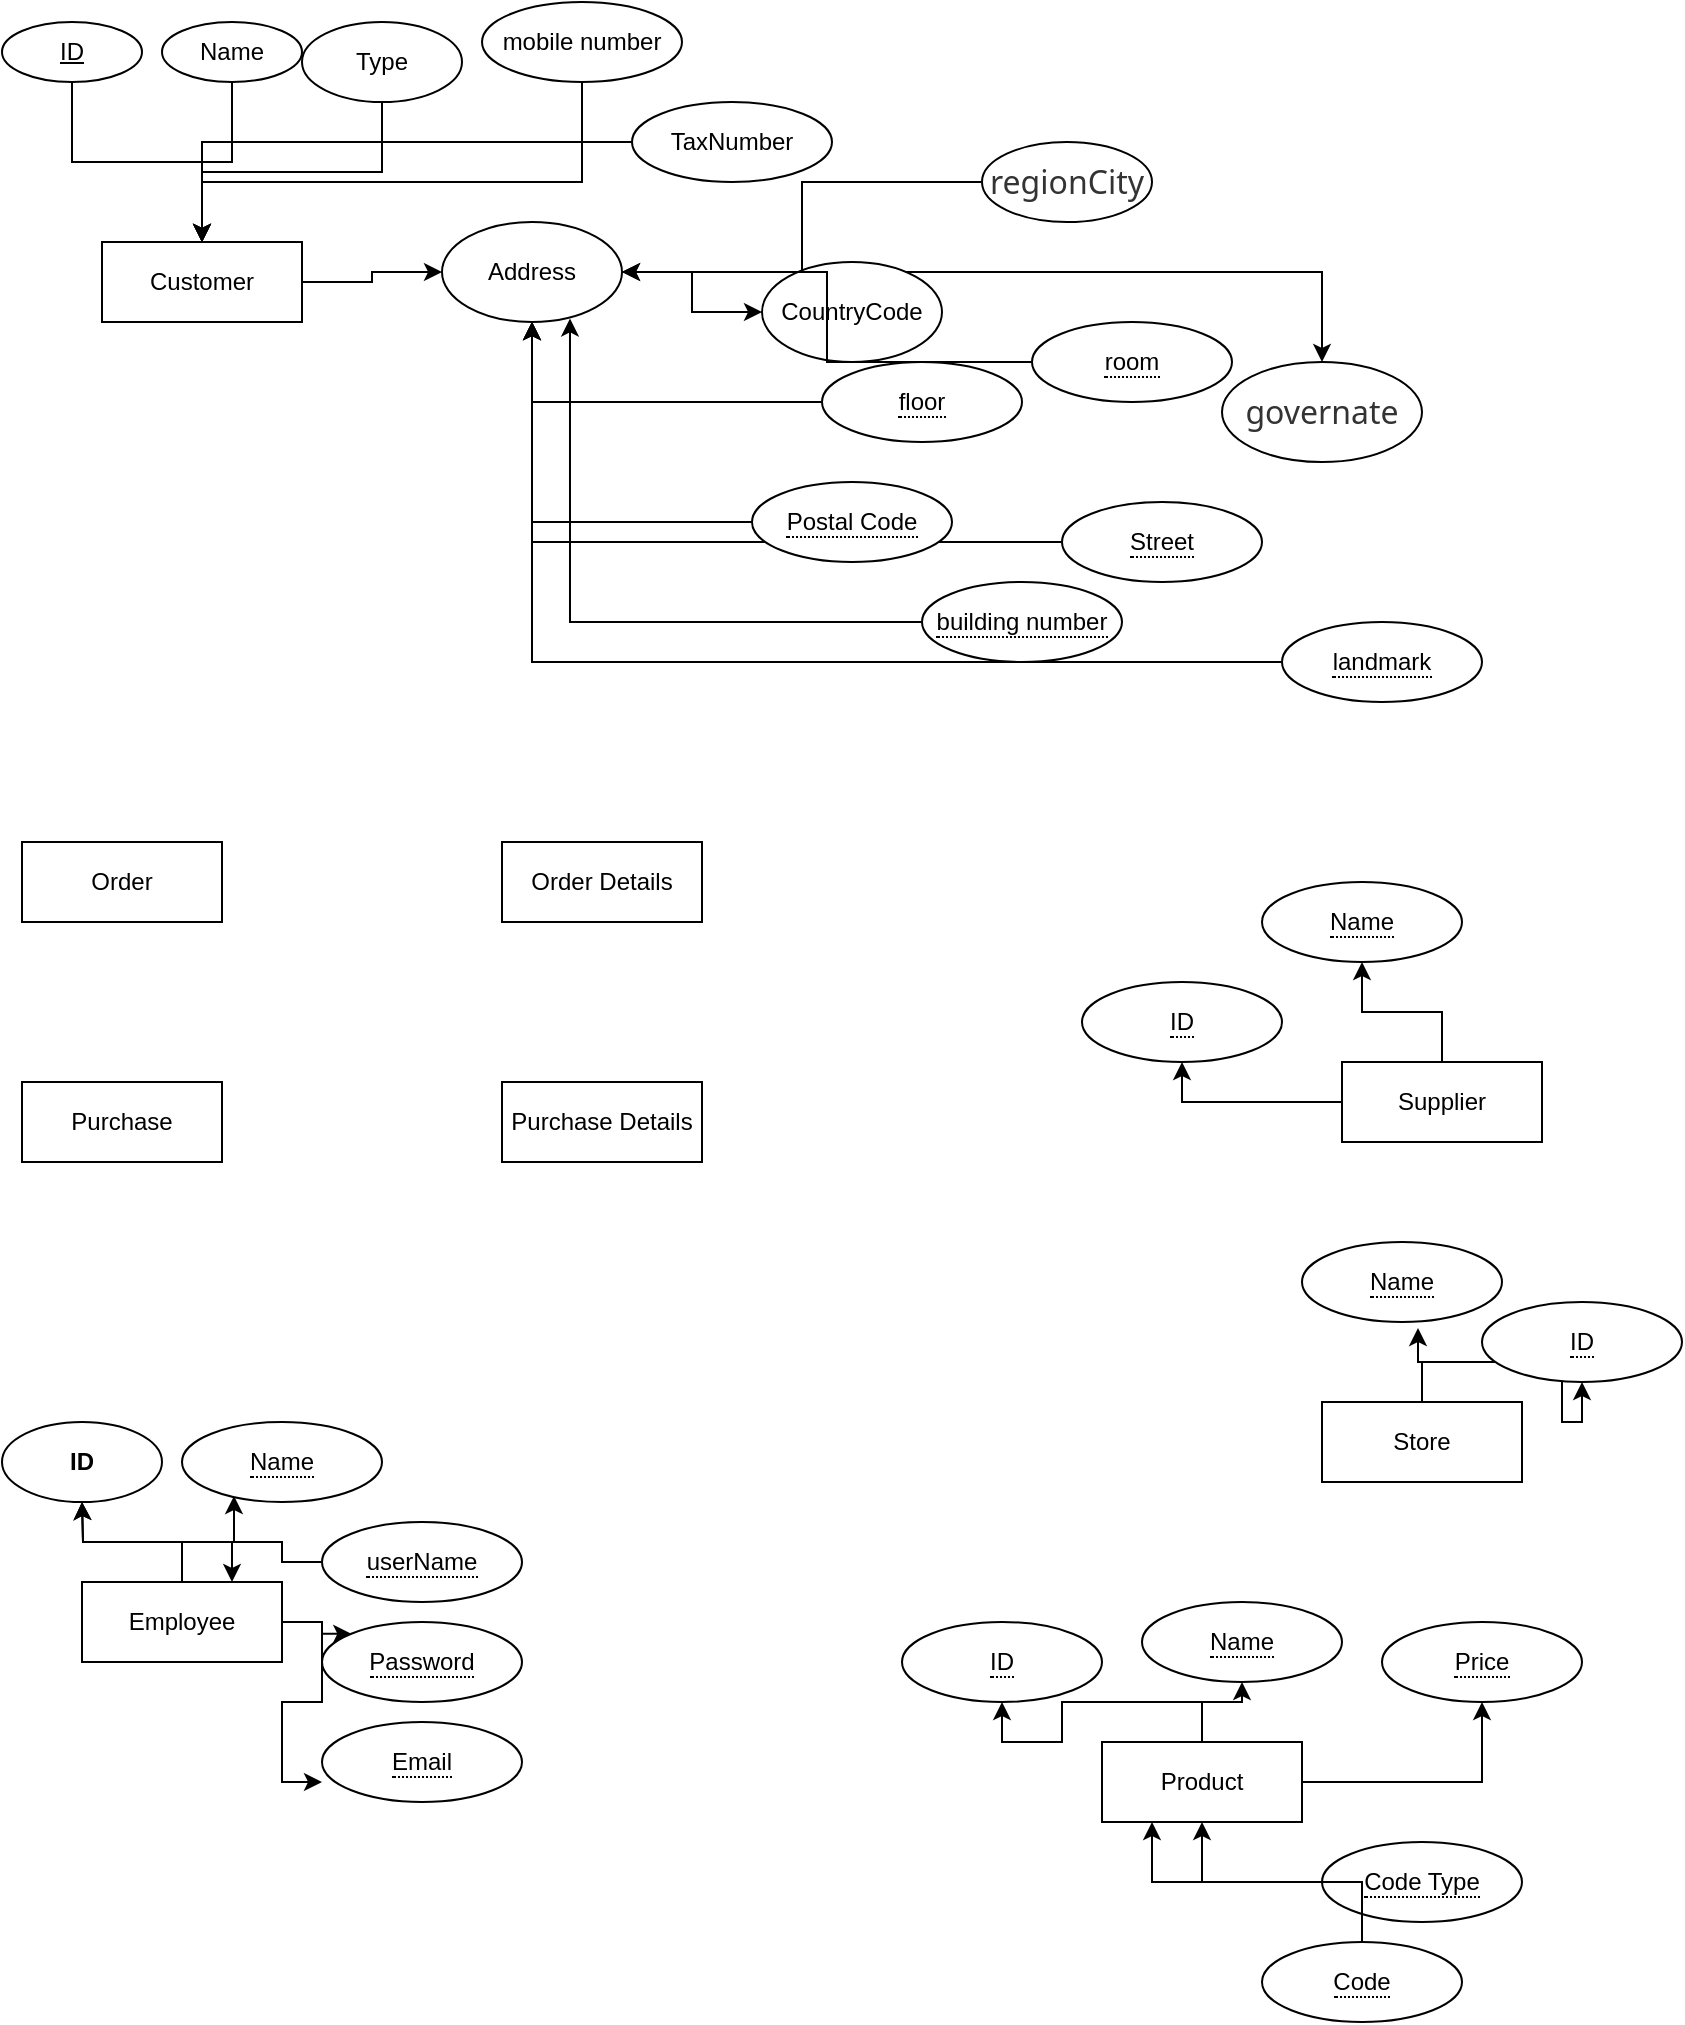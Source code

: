 <mxfile version="20.0.1" type="github">
  <diagram id="R2lEEEUBdFMjLlhIrx00" name="Page-1">
    <mxGraphModel dx="1038" dy="547" grid="1" gridSize="10" guides="1" tooltips="1" connect="1" arrows="1" fold="1" page="1" pageScale="1" pageWidth="850" pageHeight="1100" math="0" shadow="0" extFonts="Permanent Marker^https://fonts.googleapis.com/css?family=Permanent+Marker">
      <root>
        <mxCell id="0" />
        <mxCell id="1" parent="0" />
        <mxCell id="FTFGuDRBSK8k1Kst_V28-25" value="" style="edgeStyle=orthogonalEdgeStyle;rounded=0;orthogonalLoop=1;jettySize=auto;html=1;" edge="1" parent="1" source="FTFGuDRBSK8k1Kst_V28-2" target="FTFGuDRBSK8k1Kst_V28-24">
          <mxGeometry relative="1" as="geometry" />
        </mxCell>
        <mxCell id="FTFGuDRBSK8k1Kst_V28-2" value="Customer" style="whiteSpace=wrap;html=1;align=center;" vertex="1" parent="1">
          <mxGeometry x="60" y="140" width="100" height="40" as="geometry" />
        </mxCell>
        <mxCell id="FTFGuDRBSK8k1Kst_V28-16" value="" style="edgeStyle=orthogonalEdgeStyle;rounded=0;orthogonalLoop=1;jettySize=auto;html=1;" edge="1" parent="1" source="FTFGuDRBSK8k1Kst_V28-3" target="FTFGuDRBSK8k1Kst_V28-2">
          <mxGeometry relative="1" as="geometry" />
        </mxCell>
        <mxCell id="FTFGuDRBSK8k1Kst_V28-3" value="&lt;u&gt;ID&lt;/u&gt;" style="ellipse;whiteSpace=wrap;html=1;" vertex="1" parent="1">
          <mxGeometry x="10" y="30" width="70" height="30" as="geometry" />
        </mxCell>
        <mxCell id="FTFGuDRBSK8k1Kst_V28-17" value="" style="edgeStyle=orthogonalEdgeStyle;rounded=0;orthogonalLoop=1;jettySize=auto;html=1;" edge="1" parent="1" source="FTFGuDRBSK8k1Kst_V28-5" target="FTFGuDRBSK8k1Kst_V28-2">
          <mxGeometry relative="1" as="geometry" />
        </mxCell>
        <mxCell id="FTFGuDRBSK8k1Kst_V28-5" value="Name" style="ellipse;whiteSpace=wrap;html=1;" vertex="1" parent="1">
          <mxGeometry x="90" y="30" width="70" height="30" as="geometry" />
        </mxCell>
        <mxCell id="FTFGuDRBSK8k1Kst_V28-19" value="" style="edgeStyle=orthogonalEdgeStyle;rounded=0;orthogonalLoop=1;jettySize=auto;html=1;" edge="1" parent="1" source="FTFGuDRBSK8k1Kst_V28-13" target="FTFGuDRBSK8k1Kst_V28-2">
          <mxGeometry relative="1" as="geometry" />
        </mxCell>
        <mxCell id="FTFGuDRBSK8k1Kst_V28-13" value="Type" style="ellipse;whiteSpace=wrap;html=1;align=center;" vertex="1" parent="1">
          <mxGeometry x="160" y="30" width="80" height="40" as="geometry" />
        </mxCell>
        <mxCell id="FTFGuDRBSK8k1Kst_V28-20" value="" style="edgeStyle=orthogonalEdgeStyle;rounded=0;orthogonalLoop=1;jettySize=auto;html=1;" edge="1" parent="1" source="FTFGuDRBSK8k1Kst_V28-14" target="FTFGuDRBSK8k1Kst_V28-2">
          <mxGeometry relative="1" as="geometry">
            <Array as="points">
              <mxPoint x="300" y="110" />
              <mxPoint x="110" y="110" />
            </Array>
          </mxGeometry>
        </mxCell>
        <mxCell id="FTFGuDRBSK8k1Kst_V28-14" value="mobile number" style="ellipse;whiteSpace=wrap;html=1;align=center;" vertex="1" parent="1">
          <mxGeometry x="250" y="20" width="100" height="40" as="geometry" />
        </mxCell>
        <mxCell id="FTFGuDRBSK8k1Kst_V28-21" value="" style="edgeStyle=orthogonalEdgeStyle;rounded=0;orthogonalLoop=1;jettySize=auto;html=1;" edge="1" parent="1" source="FTFGuDRBSK8k1Kst_V28-15" target="FTFGuDRBSK8k1Kst_V28-2">
          <mxGeometry relative="1" as="geometry" />
        </mxCell>
        <mxCell id="FTFGuDRBSK8k1Kst_V28-15" value="TaxNumber" style="ellipse;whiteSpace=wrap;html=1;align=center;" vertex="1" parent="1">
          <mxGeometry x="325" y="70" width="100" height="40" as="geometry" />
        </mxCell>
        <mxCell id="FTFGuDRBSK8k1Kst_V28-45" value="" style="edgeStyle=orthogonalEdgeStyle;rounded=0;orthogonalLoop=1;jettySize=auto;html=1;" edge="1" parent="1" source="FTFGuDRBSK8k1Kst_V28-23">
          <mxGeometry relative="1" as="geometry">
            <mxPoint x="50" y="770" as="targetPoint" />
          </mxGeometry>
        </mxCell>
        <mxCell id="FTFGuDRBSK8k1Kst_V28-46" value="" style="edgeStyle=orthogonalEdgeStyle;rounded=0;orthogonalLoop=1;jettySize=auto;html=1;" edge="1" parent="1" source="FTFGuDRBSK8k1Kst_V28-23">
          <mxGeometry relative="1" as="geometry">
            <mxPoint x="50" y="770" as="targetPoint" />
          </mxGeometry>
        </mxCell>
        <mxCell id="FTFGuDRBSK8k1Kst_V28-51" style="edgeStyle=orthogonalEdgeStyle;rounded=0;orthogonalLoop=1;jettySize=auto;html=1;entryX=0.26;entryY=0.925;entryDx=0;entryDy=0;entryPerimeter=0;" edge="1" parent="1" source="FTFGuDRBSK8k1Kst_V28-23" target="FTFGuDRBSK8k1Kst_V28-47">
          <mxGeometry relative="1" as="geometry" />
        </mxCell>
        <mxCell id="FTFGuDRBSK8k1Kst_V28-53" style="edgeStyle=orthogonalEdgeStyle;rounded=0;orthogonalLoop=1;jettySize=auto;html=1;entryX=0;entryY=0;entryDx=0;entryDy=0;" edge="1" parent="1" source="FTFGuDRBSK8k1Kst_V28-23" target="FTFGuDRBSK8k1Kst_V28-49">
          <mxGeometry relative="1" as="geometry" />
        </mxCell>
        <mxCell id="FTFGuDRBSK8k1Kst_V28-54" style="edgeStyle=orthogonalEdgeStyle;rounded=0;orthogonalLoop=1;jettySize=auto;html=1;entryX=0;entryY=0.75;entryDx=0;entryDy=0;entryPerimeter=0;" edge="1" parent="1" source="FTFGuDRBSK8k1Kst_V28-23" target="FTFGuDRBSK8k1Kst_V28-50">
          <mxGeometry relative="1" as="geometry" />
        </mxCell>
        <mxCell id="FTFGuDRBSK8k1Kst_V28-23" value="Employee" style="whiteSpace=wrap;html=1;align=center;" vertex="1" parent="1">
          <mxGeometry x="50" y="810" width="100" height="40" as="geometry" />
        </mxCell>
        <mxCell id="FTFGuDRBSK8k1Kst_V28-27" value="" style="edgeStyle=orthogonalEdgeStyle;rounded=0;orthogonalLoop=1;jettySize=auto;html=1;" edge="1" parent="1" source="FTFGuDRBSK8k1Kst_V28-24" target="FTFGuDRBSK8k1Kst_V28-26">
          <mxGeometry relative="1" as="geometry" />
        </mxCell>
        <mxCell id="FTFGuDRBSK8k1Kst_V28-29" value="" style="edgeStyle=orthogonalEdgeStyle;rounded=0;orthogonalLoop=1;jettySize=auto;html=1;" edge="1" parent="1" source="FTFGuDRBSK8k1Kst_V28-24" target="FTFGuDRBSK8k1Kst_V28-28">
          <mxGeometry relative="1" as="geometry" />
        </mxCell>
        <mxCell id="FTFGuDRBSK8k1Kst_V28-24" value="Address" style="ellipse;whiteSpace=wrap;html=1;" vertex="1" parent="1">
          <mxGeometry x="230" y="130" width="90" height="50" as="geometry" />
        </mxCell>
        <mxCell id="FTFGuDRBSK8k1Kst_V28-26" value="CountryCode" style="ellipse;whiteSpace=wrap;html=1;" vertex="1" parent="1">
          <mxGeometry x="390" y="150" width="90" height="50" as="geometry" />
        </mxCell>
        <mxCell id="FTFGuDRBSK8k1Kst_V28-28" value="&lt;span style=&quot;color: rgb(51, 51, 51); font-family: &amp;quot;Noto Sans&amp;quot;, sans-serif; font-size: 16px; text-align: left;&quot;&gt;governate&lt;/span&gt;" style="ellipse;whiteSpace=wrap;html=1;" vertex="1" parent="1">
          <mxGeometry x="620" y="200" width="100" height="50" as="geometry" />
        </mxCell>
        <mxCell id="FTFGuDRBSK8k1Kst_V28-40" style="edgeStyle=orthogonalEdgeStyle;rounded=0;orthogonalLoop=1;jettySize=auto;html=1;" edge="1" parent="1" source="FTFGuDRBSK8k1Kst_V28-30" target="FTFGuDRBSK8k1Kst_V28-24">
          <mxGeometry relative="1" as="geometry" />
        </mxCell>
        <mxCell id="FTFGuDRBSK8k1Kst_V28-30" value="&lt;span style=&quot;color: rgb(51, 51, 51); font-family: &amp;quot;Noto Sans&amp;quot;, sans-serif; font-size: 16px; text-align: left;&quot;&gt;regionCity&lt;/span&gt;" style="ellipse;whiteSpace=wrap;html=1;align=center;" vertex="1" parent="1">
          <mxGeometry x="500" y="90" width="85" height="40" as="geometry" />
        </mxCell>
        <mxCell id="FTFGuDRBSK8k1Kst_V28-39" style="edgeStyle=orthogonalEdgeStyle;rounded=0;orthogonalLoop=1;jettySize=auto;html=1;" edge="1" parent="1" source="FTFGuDRBSK8k1Kst_V28-31" target="FTFGuDRBSK8k1Kst_V28-24">
          <mxGeometry relative="1" as="geometry" />
        </mxCell>
        <mxCell id="FTFGuDRBSK8k1Kst_V28-31" value="&lt;span style=&quot;border-bottom: 1px dotted&quot;&gt;Street&lt;/span&gt;" style="ellipse;whiteSpace=wrap;html=1;align=center;" vertex="1" parent="1">
          <mxGeometry x="540" y="270" width="100" height="40" as="geometry" />
        </mxCell>
        <mxCell id="FTFGuDRBSK8k1Kst_V28-41" style="edgeStyle=orthogonalEdgeStyle;rounded=0;orthogonalLoop=1;jettySize=auto;html=1;entryX=0.711;entryY=0.964;entryDx=0;entryDy=0;entryPerimeter=0;" edge="1" parent="1" source="FTFGuDRBSK8k1Kst_V28-32" target="FTFGuDRBSK8k1Kst_V28-24">
          <mxGeometry relative="1" as="geometry" />
        </mxCell>
        <mxCell id="FTFGuDRBSK8k1Kst_V28-32" value="&lt;span style=&quot;border-bottom: 1px dotted&quot;&gt;building number&lt;/span&gt;" style="ellipse;whiteSpace=wrap;html=1;align=center;" vertex="1" parent="1">
          <mxGeometry x="470" y="310" width="100" height="40" as="geometry" />
        </mxCell>
        <mxCell id="FTFGuDRBSK8k1Kst_V28-37" value="" style="edgeStyle=orthogonalEdgeStyle;rounded=0;orthogonalLoop=1;jettySize=auto;html=1;" edge="1" parent="1" source="FTFGuDRBSK8k1Kst_V28-33" target="FTFGuDRBSK8k1Kst_V28-24">
          <mxGeometry relative="1" as="geometry" />
        </mxCell>
        <mxCell id="FTFGuDRBSK8k1Kst_V28-33" value="&lt;span style=&quot;border-bottom: 1px dotted&quot;&gt;Postal Code&lt;/span&gt;" style="ellipse;whiteSpace=wrap;html=1;align=center;" vertex="1" parent="1">
          <mxGeometry x="385" y="260" width="100" height="40" as="geometry" />
        </mxCell>
        <mxCell id="FTFGuDRBSK8k1Kst_V28-38" value="" style="edgeStyle=orthogonalEdgeStyle;rounded=0;orthogonalLoop=1;jettySize=auto;html=1;" edge="1" parent="1" source="FTFGuDRBSK8k1Kst_V28-34" target="FTFGuDRBSK8k1Kst_V28-24">
          <mxGeometry relative="1" as="geometry" />
        </mxCell>
        <mxCell id="FTFGuDRBSK8k1Kst_V28-34" value="&lt;span style=&quot;border-bottom: 1px dotted&quot;&gt;floor&lt;/span&gt;" style="ellipse;whiteSpace=wrap;html=1;align=center;" vertex="1" parent="1">
          <mxGeometry x="420" y="200" width="100" height="40" as="geometry" />
        </mxCell>
        <mxCell id="FTFGuDRBSK8k1Kst_V28-42" style="edgeStyle=orthogonalEdgeStyle;rounded=0;orthogonalLoop=1;jettySize=auto;html=1;" edge="1" parent="1" source="FTFGuDRBSK8k1Kst_V28-35" target="FTFGuDRBSK8k1Kst_V28-24">
          <mxGeometry relative="1" as="geometry" />
        </mxCell>
        <mxCell id="FTFGuDRBSK8k1Kst_V28-35" value="&lt;span style=&quot;border-bottom: 1px dotted&quot;&gt;room&lt;/span&gt;" style="ellipse;whiteSpace=wrap;html=1;align=center;strokeColor=default;" vertex="1" parent="1">
          <mxGeometry x="525" y="180" width="100" height="40" as="geometry" />
        </mxCell>
        <mxCell id="FTFGuDRBSK8k1Kst_V28-43" style="edgeStyle=orthogonalEdgeStyle;rounded=0;orthogonalLoop=1;jettySize=auto;html=1;" edge="1" parent="1" source="FTFGuDRBSK8k1Kst_V28-36" target="FTFGuDRBSK8k1Kst_V28-24">
          <mxGeometry relative="1" as="geometry" />
        </mxCell>
        <mxCell id="FTFGuDRBSK8k1Kst_V28-36" value="&lt;span style=&quot;border-bottom: 1px dotted&quot;&gt;landmark&lt;/span&gt;" style="ellipse;whiteSpace=wrap;html=1;align=center;" vertex="1" parent="1">
          <mxGeometry x="650" y="330" width="100" height="40" as="geometry" />
        </mxCell>
        <mxCell id="FTFGuDRBSK8k1Kst_V28-44" value="&lt;b&gt;ID&lt;/b&gt;" style="ellipse;whiteSpace=wrap;html=1;" vertex="1" parent="1">
          <mxGeometry x="10" y="730" width="80" height="40" as="geometry" />
        </mxCell>
        <mxCell id="FTFGuDRBSK8k1Kst_V28-47" value="&lt;span style=&quot;border-bottom: 1px dotted&quot;&gt;Name&lt;/span&gt;" style="ellipse;whiteSpace=wrap;html=1;align=center;strokeColor=default;" vertex="1" parent="1">
          <mxGeometry x="100" y="730" width="100" height="40" as="geometry" />
        </mxCell>
        <mxCell id="FTFGuDRBSK8k1Kst_V28-52" style="edgeStyle=orthogonalEdgeStyle;rounded=0;orthogonalLoop=1;jettySize=auto;html=1;entryX=0.75;entryY=0;entryDx=0;entryDy=0;" edge="1" parent="1" source="FTFGuDRBSK8k1Kst_V28-48" target="FTFGuDRBSK8k1Kst_V28-23">
          <mxGeometry relative="1" as="geometry" />
        </mxCell>
        <mxCell id="FTFGuDRBSK8k1Kst_V28-48" value="&lt;span style=&quot;border-bottom: 1px dotted&quot;&gt;userName&lt;/span&gt;" style="ellipse;whiteSpace=wrap;html=1;align=center;strokeColor=default;" vertex="1" parent="1">
          <mxGeometry x="170" y="780" width="100" height="40" as="geometry" />
        </mxCell>
        <mxCell id="FTFGuDRBSK8k1Kst_V28-49" value="&lt;span style=&quot;border-bottom: 1px dotted&quot;&gt;Password&lt;/span&gt;" style="ellipse;whiteSpace=wrap;html=1;align=center;strokeColor=default;" vertex="1" parent="1">
          <mxGeometry x="170" y="830" width="100" height="40" as="geometry" />
        </mxCell>
        <mxCell id="FTFGuDRBSK8k1Kst_V28-50" value="&lt;span style=&quot;border-bottom: 1px dotted&quot;&gt;Email&lt;/span&gt;" style="ellipse;whiteSpace=wrap;html=1;align=center;strokeColor=default;" vertex="1" parent="1">
          <mxGeometry x="170" y="880" width="100" height="40" as="geometry" />
        </mxCell>
        <mxCell id="FTFGuDRBSK8k1Kst_V28-58" style="edgeStyle=orthogonalEdgeStyle;rounded=0;orthogonalLoop=1;jettySize=auto;html=1;entryX=0.5;entryY=1;entryDx=0;entryDy=0;" edge="1" parent="1" source="FTFGuDRBSK8k1Kst_V28-55" target="FTFGuDRBSK8k1Kst_V28-56">
          <mxGeometry relative="1" as="geometry" />
        </mxCell>
        <mxCell id="FTFGuDRBSK8k1Kst_V28-59" style="edgeStyle=orthogonalEdgeStyle;rounded=0;orthogonalLoop=1;jettySize=auto;html=1;entryX=0.5;entryY=1;entryDx=0;entryDy=0;" edge="1" parent="1" source="FTFGuDRBSK8k1Kst_V28-55" target="FTFGuDRBSK8k1Kst_V28-57">
          <mxGeometry relative="1" as="geometry" />
        </mxCell>
        <mxCell id="FTFGuDRBSK8k1Kst_V28-55" value="Supplier" style="whiteSpace=wrap;html=1;align=center;strokeColor=default;" vertex="1" parent="1">
          <mxGeometry x="680" y="550" width="100" height="40" as="geometry" />
        </mxCell>
        <mxCell id="FTFGuDRBSK8k1Kst_V28-56" value="&lt;span style=&quot;border-bottom: 1px dotted&quot;&gt;ID&lt;/span&gt;" style="ellipse;whiteSpace=wrap;html=1;align=center;strokeColor=default;" vertex="1" parent="1">
          <mxGeometry x="550" y="510" width="100" height="40" as="geometry" />
        </mxCell>
        <mxCell id="FTFGuDRBSK8k1Kst_V28-57" value="&lt;span style=&quot;border-bottom: 1px dotted&quot;&gt;Name&lt;/span&gt;" style="ellipse;whiteSpace=wrap;html=1;align=center;strokeColor=default;" vertex="1" parent="1">
          <mxGeometry x="640" y="460" width="100" height="40" as="geometry" />
        </mxCell>
        <mxCell id="FTFGuDRBSK8k1Kst_V28-63" style="edgeStyle=orthogonalEdgeStyle;rounded=0;orthogonalLoop=1;jettySize=auto;html=1;entryX=0.5;entryY=1;entryDx=0;entryDy=0;" edge="1" parent="1" source="FTFGuDRBSK8k1Kst_V28-60" target="FTFGuDRBSK8k1Kst_V28-62">
          <mxGeometry relative="1" as="geometry" />
        </mxCell>
        <mxCell id="FTFGuDRBSK8k1Kst_V28-64" style="edgeStyle=orthogonalEdgeStyle;rounded=0;orthogonalLoop=1;jettySize=auto;html=1;entryX=0.58;entryY=1.075;entryDx=0;entryDy=0;entryPerimeter=0;" edge="1" parent="1" source="FTFGuDRBSK8k1Kst_V28-60" target="FTFGuDRBSK8k1Kst_V28-61">
          <mxGeometry relative="1" as="geometry" />
        </mxCell>
        <mxCell id="FTFGuDRBSK8k1Kst_V28-60" value="Store" style="whiteSpace=wrap;html=1;align=center;strokeColor=default;" vertex="1" parent="1">
          <mxGeometry x="670" y="720" width="100" height="40" as="geometry" />
        </mxCell>
        <mxCell id="FTFGuDRBSK8k1Kst_V28-61" value="&lt;span style=&quot;border-bottom: 1px dotted&quot;&gt;Name&lt;/span&gt;" style="ellipse;whiteSpace=wrap;html=1;align=center;strokeColor=default;" vertex="1" parent="1">
          <mxGeometry x="660" y="640" width="100" height="40" as="geometry" />
        </mxCell>
        <mxCell id="FTFGuDRBSK8k1Kst_V28-62" value="&lt;span style=&quot;border-bottom: 1px dotted&quot;&gt;ID&lt;/span&gt;" style="ellipse;whiteSpace=wrap;html=1;align=center;strokeColor=default;" vertex="1" parent="1">
          <mxGeometry x="750" y="670" width="100" height="40" as="geometry" />
        </mxCell>
        <mxCell id="FTFGuDRBSK8k1Kst_V28-69" style="edgeStyle=orthogonalEdgeStyle;rounded=0;orthogonalLoop=1;jettySize=auto;html=1;entryX=0.5;entryY=1;entryDx=0;entryDy=0;" edge="1" parent="1" source="FTFGuDRBSK8k1Kst_V28-65" target="FTFGuDRBSK8k1Kst_V28-66">
          <mxGeometry relative="1" as="geometry" />
        </mxCell>
        <mxCell id="FTFGuDRBSK8k1Kst_V28-70" style="edgeStyle=orthogonalEdgeStyle;rounded=0;orthogonalLoop=1;jettySize=auto;html=1;entryX=0.5;entryY=1;entryDx=0;entryDy=0;" edge="1" parent="1" source="FTFGuDRBSK8k1Kst_V28-65" target="FTFGuDRBSK8k1Kst_V28-67">
          <mxGeometry relative="1" as="geometry" />
        </mxCell>
        <mxCell id="FTFGuDRBSK8k1Kst_V28-71" style="edgeStyle=orthogonalEdgeStyle;rounded=0;orthogonalLoop=1;jettySize=auto;html=1;entryX=0.5;entryY=1;entryDx=0;entryDy=0;" edge="1" parent="1" source="FTFGuDRBSK8k1Kst_V28-65" target="FTFGuDRBSK8k1Kst_V28-68">
          <mxGeometry relative="1" as="geometry" />
        </mxCell>
        <mxCell id="FTFGuDRBSK8k1Kst_V28-65" value="Product" style="whiteSpace=wrap;html=1;align=center;strokeColor=default;" vertex="1" parent="1">
          <mxGeometry x="560" y="890" width="100" height="40" as="geometry" />
        </mxCell>
        <mxCell id="FTFGuDRBSK8k1Kst_V28-66" value="&lt;span style=&quot;border-bottom: 1px dotted&quot;&gt;ID&lt;/span&gt;" style="ellipse;whiteSpace=wrap;html=1;align=center;strokeColor=default;" vertex="1" parent="1">
          <mxGeometry x="460" y="830" width="100" height="40" as="geometry" />
        </mxCell>
        <mxCell id="FTFGuDRBSK8k1Kst_V28-67" value="&lt;span style=&quot;border-bottom: 1px dotted&quot;&gt;Name&lt;/span&gt;" style="ellipse;whiteSpace=wrap;html=1;align=center;strokeColor=default;" vertex="1" parent="1">
          <mxGeometry x="580" y="820" width="100" height="40" as="geometry" />
        </mxCell>
        <mxCell id="FTFGuDRBSK8k1Kst_V28-68" value="&lt;span style=&quot;border-bottom: 1px dotted&quot;&gt;Price&lt;/span&gt;" style="ellipse;whiteSpace=wrap;html=1;align=center;strokeColor=default;" vertex="1" parent="1">
          <mxGeometry x="700" y="830" width="100" height="40" as="geometry" />
        </mxCell>
        <mxCell id="FTFGuDRBSK8k1Kst_V28-73" style="edgeStyle=orthogonalEdgeStyle;rounded=0;orthogonalLoop=1;jettySize=auto;html=1;entryX=0.5;entryY=1;entryDx=0;entryDy=0;" edge="1" parent="1" source="FTFGuDRBSK8k1Kst_V28-72" target="FTFGuDRBSK8k1Kst_V28-65">
          <mxGeometry relative="1" as="geometry" />
        </mxCell>
        <mxCell id="FTFGuDRBSK8k1Kst_V28-72" value="&lt;span style=&quot;border-bottom: 1px dotted&quot;&gt;Code Type&lt;/span&gt;" style="ellipse;whiteSpace=wrap;html=1;align=center;strokeColor=default;" vertex="1" parent="1">
          <mxGeometry x="670" y="940" width="100" height="40" as="geometry" />
        </mxCell>
        <mxCell id="FTFGuDRBSK8k1Kst_V28-75" style="edgeStyle=orthogonalEdgeStyle;rounded=0;orthogonalLoop=1;jettySize=auto;html=1;entryX=0.25;entryY=1;entryDx=0;entryDy=0;" edge="1" parent="1" source="FTFGuDRBSK8k1Kst_V28-74" target="FTFGuDRBSK8k1Kst_V28-65">
          <mxGeometry relative="1" as="geometry" />
        </mxCell>
        <mxCell id="FTFGuDRBSK8k1Kst_V28-74" value="&lt;span style=&quot;border-bottom: 1px dotted&quot;&gt;Code&lt;/span&gt;" style="ellipse;whiteSpace=wrap;html=1;align=center;strokeColor=default;" vertex="1" parent="1">
          <mxGeometry x="640" y="990" width="100" height="40" as="geometry" />
        </mxCell>
        <mxCell id="FTFGuDRBSK8k1Kst_V28-76" value="Order" style="whiteSpace=wrap;html=1;align=center;strokeColor=default;" vertex="1" parent="1">
          <mxGeometry x="20" y="440" width="100" height="40" as="geometry" />
        </mxCell>
        <mxCell id="FTFGuDRBSK8k1Kst_V28-77" value="Order Details" style="whiteSpace=wrap;html=1;align=center;strokeColor=default;" vertex="1" parent="1">
          <mxGeometry x="260" y="440" width="100" height="40" as="geometry" />
        </mxCell>
        <mxCell id="FTFGuDRBSK8k1Kst_V28-79" value="Purchase" style="whiteSpace=wrap;html=1;align=center;strokeColor=default;" vertex="1" parent="1">
          <mxGeometry x="20" y="560" width="100" height="40" as="geometry" />
        </mxCell>
        <mxCell id="FTFGuDRBSK8k1Kst_V28-80" value="Purchase Details" style="whiteSpace=wrap;html=1;align=center;strokeColor=default;" vertex="1" parent="1">
          <mxGeometry x="260" y="560" width="100" height="40" as="geometry" />
        </mxCell>
      </root>
    </mxGraphModel>
  </diagram>
</mxfile>
